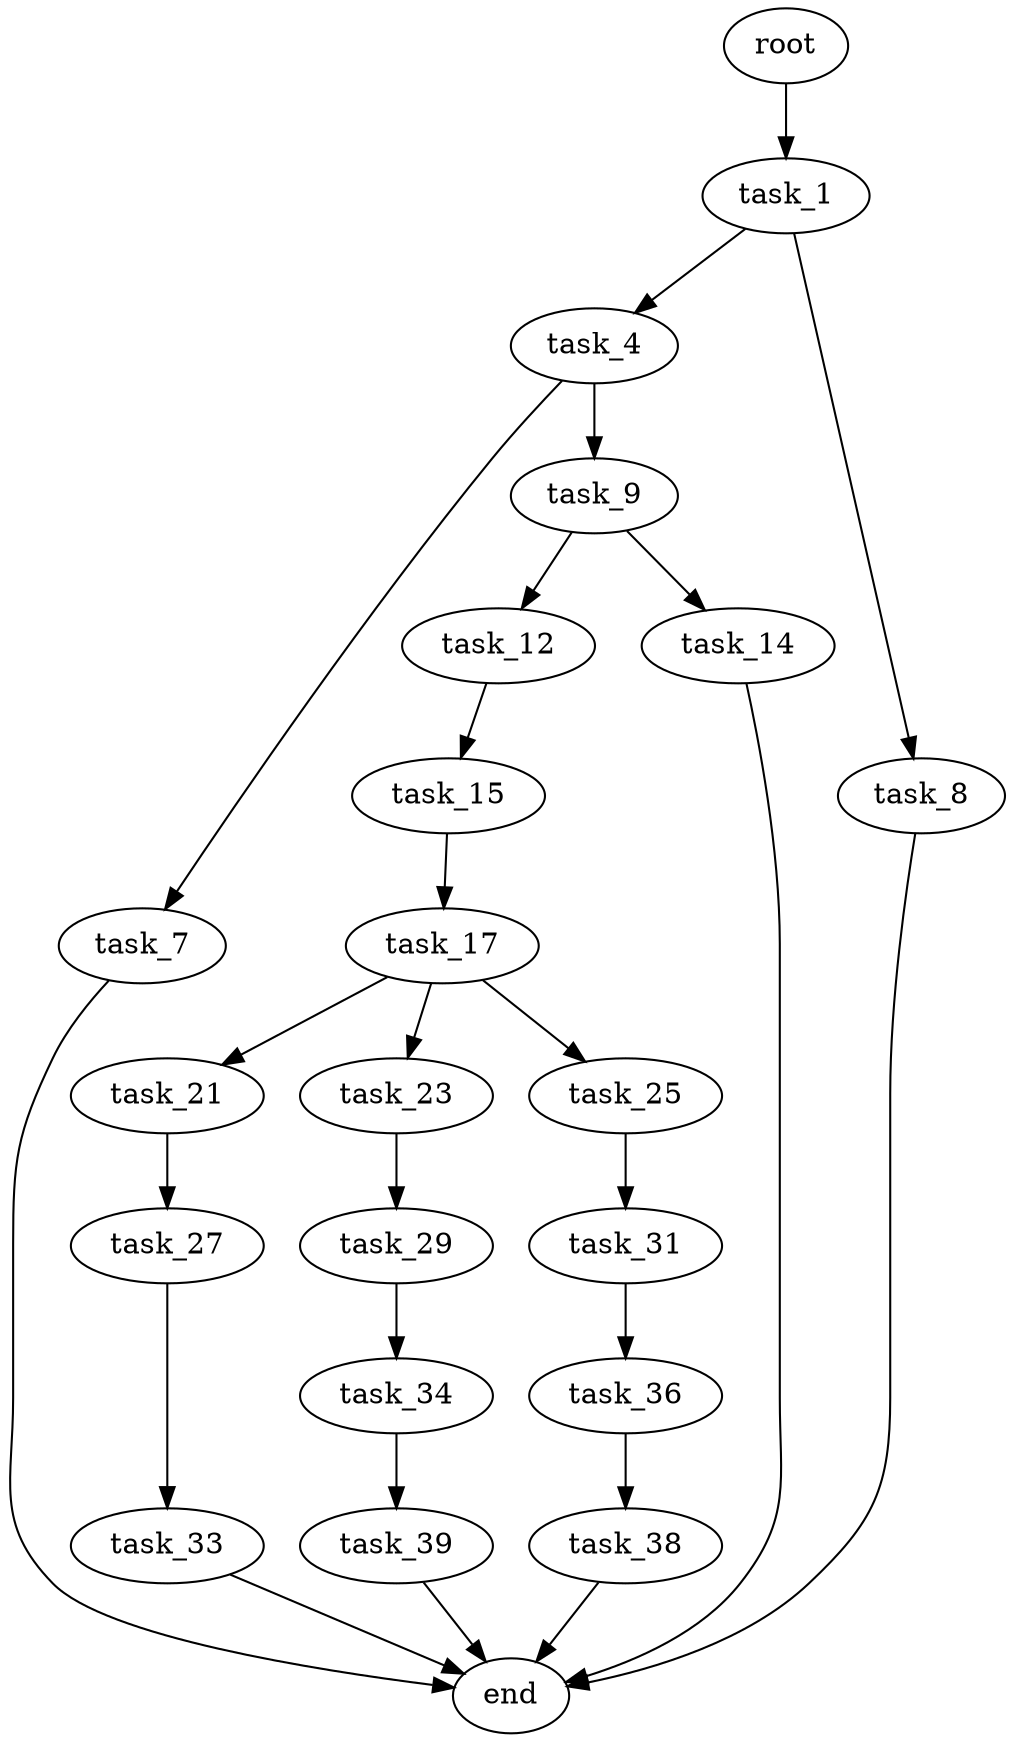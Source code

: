 digraph G {
  root [size="0.000000"];
  task_1 [size="113727029162.000000"];
  task_4 [size="28991029248.000000"];
  task_8 [size="368293445632.000000"];
  task_7 [size="1758186732.000000"];
  task_9 [size="163967211264.000000"];
  end [size="0.000000"];
  task_12 [size="672784113387.000000"];
  task_14 [size="886237795015.000000"];
  task_15 [size="257078711402.000000"];
  task_17 [size="368293445632.000000"];
  task_21 [size="231928233984.000000"];
  task_23 [size="1396509983.000000"];
  task_25 [size="12435402871.000000"];
  task_27 [size="549755813888.000000"];
  task_29 [size="28992834483.000000"];
  task_31 [size="350711613898.000000"];
  task_33 [size="368293445632.000000"];
  task_34 [size="27140632641.000000"];
  task_36 [size="782757789696.000000"];
  task_39 [size="3489539743.000000"];
  task_38 [size="28991029248.000000"];

  root -> task_1 [size="1.000000"];
  task_1 -> task_4 [size="301989888.000000"];
  task_1 -> task_8 [size="301989888.000000"];
  task_4 -> task_7 [size="75497472.000000"];
  task_4 -> task_9 [size="75497472.000000"];
  task_8 -> end [size="1.000000"];
  task_7 -> end [size="1.000000"];
  task_9 -> task_12 [size="134217728.000000"];
  task_9 -> task_14 [size="134217728.000000"];
  task_12 -> task_15 [size="411041792.000000"];
  task_14 -> end [size="1.000000"];
  task_15 -> task_17 [size="209715200.000000"];
  task_17 -> task_21 [size="411041792.000000"];
  task_17 -> task_23 [size="411041792.000000"];
  task_17 -> task_25 [size="411041792.000000"];
  task_21 -> task_27 [size="301989888.000000"];
  task_23 -> task_29 [size="134217728.000000"];
  task_25 -> task_31 [size="209715200.000000"];
  task_27 -> task_33 [size="536870912.000000"];
  task_29 -> task_34 [size="679477248.000000"];
  task_31 -> task_36 [size="679477248.000000"];
  task_33 -> end [size="1.000000"];
  task_34 -> task_39 [size="75497472.000000"];
  task_36 -> task_38 [size="679477248.000000"];
  task_39 -> end [size="1.000000"];
  task_38 -> end [size="1.000000"];
}
